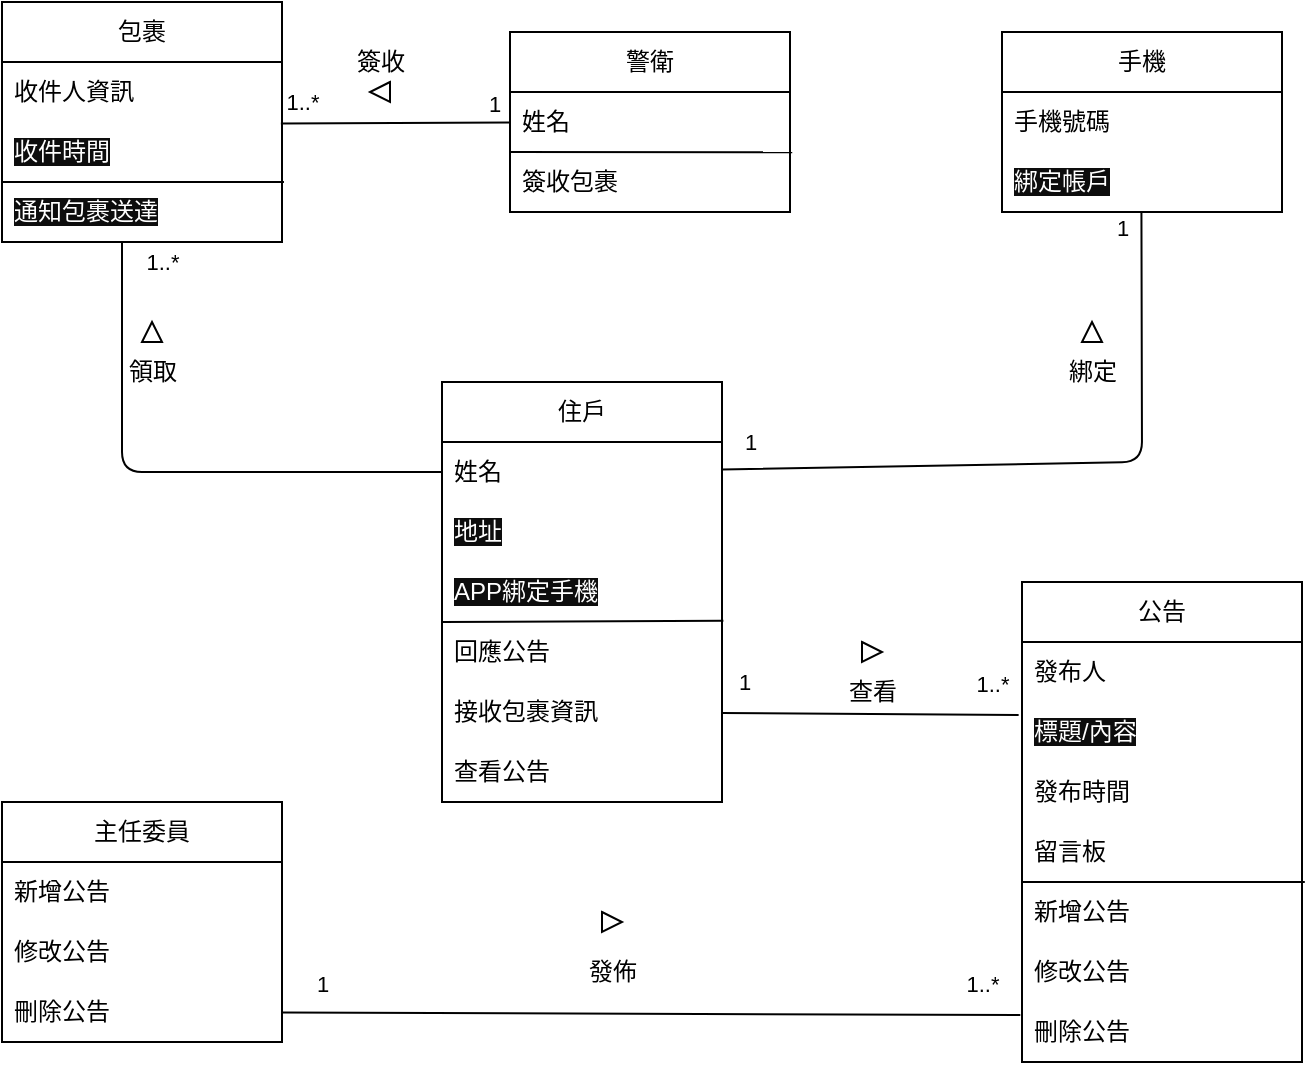 <mxfile>
    <diagram id="4iW3hwym1UzTCL9oYCOh" name="第1頁">
        <mxGraphModel dx="257" dy="459" grid="1" gridSize="10" guides="1" tooltips="1" connect="1" arrows="1" fold="1" page="1" pageScale="1" pageWidth="827" pageHeight="1169" math="0" shadow="0">
            <root>
                <mxCell id="0"/>
                <mxCell id="1" parent="0"/>
                <mxCell id="16" value="住戶" style="swimlane;fontStyle=0;childLayout=stackLayout;horizontal=1;startSize=30;horizontalStack=0;resizeParent=1;resizeParentMax=0;resizeLast=0;collapsible=1;marginBottom=0;whiteSpace=wrap;html=1;" vertex="1" parent="1">
                    <mxGeometry x="310" y="250" width="140" height="210" as="geometry"/>
                </mxCell>
                <mxCell id="17" value="&lt;font style=&quot;font-size: 12px;&quot;&gt;姓名&lt;/font&gt;" style="text;strokeColor=none;fillColor=none;align=left;verticalAlign=middle;spacingLeft=4;spacingRight=4;overflow=hidden;points=[[0,0.5],[1,0.5]];portConstraint=eastwest;rotatable=0;whiteSpace=wrap;html=1;" vertex="1" parent="16">
                    <mxGeometry y="30" width="140" height="30" as="geometry"/>
                </mxCell>
                <mxCell id="18" value="&lt;span style=&quot;color: rgb(255, 255, 255); background-color: rgb(13, 13, 13);&quot;&gt;&lt;font style=&quot;font-size: 12px;&quot;&gt;地址&lt;/font&gt;&lt;/span&gt;" style="text;strokeColor=none;fillColor=none;align=left;verticalAlign=middle;spacingLeft=4;spacingRight=4;overflow=hidden;points=[[0,0.5],[1,0.5]];portConstraint=eastwest;rotatable=0;whiteSpace=wrap;html=1;" vertex="1" parent="16">
                    <mxGeometry y="60" width="140" height="30" as="geometry"/>
                </mxCell>
                <mxCell id="19" value="" style="endArrow=none;html=1;fontFamily=Helvetica;fontSize=14;entryX=1.005;entryY=-0.022;entryDx=0;entryDy=0;entryPerimeter=0;" edge="1" parent="16" target="21">
                    <mxGeometry width="50" height="50" relative="1" as="geometry">
                        <mxPoint y="120" as="sourcePoint"/>
                        <mxPoint x="50" y="70" as="targetPoint"/>
                    </mxGeometry>
                </mxCell>
                <mxCell id="20" value="&lt;span style=&quot;color: rgb(255, 255, 255); background-color: rgb(13, 13, 13);&quot;&gt;&lt;font style=&quot;font-size: 12px;&quot;&gt;APP綁定手機&lt;/font&gt;&lt;/span&gt;" style="text;strokeColor=none;fillColor=none;align=left;verticalAlign=middle;spacingLeft=4;spacingRight=4;overflow=hidden;points=[[0,0.5],[1,0.5]];portConstraint=eastwest;rotatable=0;whiteSpace=wrap;html=1;" vertex="1" parent="16">
                    <mxGeometry y="90" width="140" height="30" as="geometry"/>
                </mxCell>
                <mxCell id="21" value="&lt;font style=&quot;font-size: 12px;&quot;&gt;回應公告&lt;/font&gt;" style="text;strokeColor=none;fillColor=none;align=left;verticalAlign=middle;spacingLeft=4;spacingRight=4;overflow=hidden;points=[[0,0.5],[1,0.5]];portConstraint=eastwest;rotatable=0;whiteSpace=wrap;html=1;" vertex="1" parent="16">
                    <mxGeometry y="120" width="140" height="30" as="geometry"/>
                </mxCell>
                <mxCell id="22" value="&lt;font style=&quot;font-size: 12px;&quot;&gt;接收包裹資訊&lt;/font&gt;" style="text;strokeColor=none;fillColor=none;align=left;verticalAlign=middle;spacingLeft=4;spacingRight=4;overflow=hidden;points=[[0,0.5],[1,0.5]];portConstraint=eastwest;rotatable=0;whiteSpace=wrap;html=1;" vertex="1" parent="16">
                    <mxGeometry y="150" width="140" height="30" as="geometry"/>
                </mxCell>
                <mxCell id="23" value="&lt;font style=&quot;font-size: 12px;&quot;&gt;查看公告&lt;/font&gt;" style="text;strokeColor=none;fillColor=none;align=left;verticalAlign=middle;spacingLeft=4;spacingRight=4;overflow=hidden;points=[[0,0.5],[1,0.5]];portConstraint=eastwest;rotatable=0;whiteSpace=wrap;html=1;" vertex="1" parent="16">
                    <mxGeometry y="180" width="140" height="30" as="geometry"/>
                </mxCell>
                <mxCell id="24" value="公告" style="swimlane;fontStyle=0;childLayout=stackLayout;horizontal=1;startSize=30;horizontalStack=0;resizeParent=1;resizeParentMax=0;resizeLast=0;collapsible=1;marginBottom=0;whiteSpace=wrap;html=1;" vertex="1" parent="1">
                    <mxGeometry x="600" y="350" width="140" height="240" as="geometry"/>
                </mxCell>
                <mxCell id="25" value="&lt;font style=&quot;font-size: 12px;&quot;&gt;發布人&lt;/font&gt;" style="text;strokeColor=none;fillColor=none;align=left;verticalAlign=middle;spacingLeft=4;spacingRight=4;overflow=hidden;points=[[0,0.5],[1,0.5]];portConstraint=eastwest;rotatable=0;whiteSpace=wrap;html=1;" vertex="1" parent="24">
                    <mxGeometry y="30" width="140" height="30" as="geometry"/>
                </mxCell>
                <mxCell id="26" value="&lt;span style=&quot;color: rgb(255, 255, 255); background-color: rgb(13, 13, 13);&quot;&gt;&lt;font style=&quot;font-size: 12px;&quot;&gt;標題/內容&lt;/font&gt;&lt;/span&gt;" style="text;strokeColor=none;fillColor=none;align=left;verticalAlign=middle;spacingLeft=4;spacingRight=4;overflow=hidden;points=[[0,0.5],[1,0.5]];portConstraint=eastwest;rotatable=0;whiteSpace=wrap;html=1;" vertex="1" parent="24">
                    <mxGeometry y="60" width="140" height="30" as="geometry"/>
                </mxCell>
                <mxCell id="27" value="發布時間" style="text;strokeColor=none;fillColor=none;align=left;verticalAlign=middle;spacingLeft=4;spacingRight=4;overflow=hidden;points=[[0,0.5],[1,0.5]];portConstraint=eastwest;rotatable=0;whiteSpace=wrap;html=1;" vertex="1" parent="24">
                    <mxGeometry y="90" width="140" height="30" as="geometry"/>
                </mxCell>
                <mxCell id="111" value="留言板" style="text;strokeColor=none;fillColor=none;align=left;verticalAlign=middle;spacingLeft=4;spacingRight=4;overflow=hidden;points=[[0,0.5],[1,0.5]];portConstraint=eastwest;rotatable=0;whiteSpace=wrap;html=1;" vertex="1" parent="24">
                    <mxGeometry y="120" width="140" height="30" as="geometry"/>
                </mxCell>
                <mxCell id="114" value="" style="endArrow=none;html=1;entryX=1.01;entryY=0;entryDx=0;entryDy=0;entryPerimeter=0;" edge="1" parent="24" target="112">
                    <mxGeometry width="50" height="50" relative="1" as="geometry">
                        <mxPoint y="150" as="sourcePoint"/>
                        <mxPoint x="50" y="100" as="targetPoint"/>
                    </mxGeometry>
                </mxCell>
                <mxCell id="112" value="新增公告" style="text;strokeColor=none;fillColor=none;align=left;verticalAlign=middle;spacingLeft=4;spacingRight=4;overflow=hidden;points=[[0,0.5],[1,0.5]];portConstraint=eastwest;rotatable=0;whiteSpace=wrap;html=1;" vertex="1" parent="24">
                    <mxGeometry y="150" width="140" height="30" as="geometry"/>
                </mxCell>
                <mxCell id="113" value="修改公告" style="text;strokeColor=none;fillColor=none;align=left;verticalAlign=middle;spacingLeft=4;spacingRight=4;overflow=hidden;points=[[0,0.5],[1,0.5]];portConstraint=eastwest;rotatable=0;whiteSpace=wrap;html=1;" vertex="1" parent="24">
                    <mxGeometry y="180" width="140" height="30" as="geometry"/>
                </mxCell>
                <mxCell id="28" value="&lt;font style=&quot;font-size: 12px;&quot;&gt;刪除公告&lt;/font&gt;" style="text;strokeColor=none;fillColor=none;align=left;verticalAlign=middle;spacingLeft=4;spacingRight=4;overflow=hidden;points=[[0,0.5],[1,0.5]];portConstraint=eastwest;rotatable=0;whiteSpace=wrap;html=1;" vertex="1" parent="24">
                    <mxGeometry y="210" width="140" height="30" as="geometry"/>
                </mxCell>
                <mxCell id="40" value="手機" style="swimlane;fontStyle=0;childLayout=stackLayout;horizontal=1;startSize=30;horizontalStack=0;resizeParent=1;resizeParentMax=0;resizeLast=0;collapsible=1;marginBottom=0;whiteSpace=wrap;html=1;" vertex="1" parent="1">
                    <mxGeometry x="590" y="75" width="140" height="90" as="geometry"/>
                </mxCell>
                <mxCell id="41" value="&lt;font style=&quot;font-size: 12px;&quot;&gt;手機號碼&lt;/font&gt;" style="text;strokeColor=none;fillColor=none;align=left;verticalAlign=middle;spacingLeft=4;spacingRight=4;overflow=hidden;points=[[0,0.5],[1,0.5]];portConstraint=eastwest;rotatable=0;whiteSpace=wrap;html=1;" vertex="1" parent="40">
                    <mxGeometry y="30" width="140" height="30" as="geometry"/>
                </mxCell>
                <mxCell id="42" value="&lt;span style=&quot;color: rgb(255, 255, 255); background-color: rgb(13, 13, 13);&quot;&gt;&lt;font style=&quot;font-size: 12px;&quot;&gt;綁定帳戶&lt;/font&gt;&lt;/span&gt;" style="text;strokeColor=none;fillColor=none;align=left;verticalAlign=middle;spacingLeft=4;spacingRight=4;overflow=hidden;points=[[0,0.5],[1,0.5]];portConstraint=eastwest;rotatable=0;whiteSpace=wrap;html=1;" vertex="1" parent="40">
                    <mxGeometry y="60" width="140" height="30" as="geometry"/>
                </mxCell>
                <mxCell id="99" style="edgeStyle=none;html=1;entryX=0.996;entryY=0.024;entryDx=0;entryDy=0;entryPerimeter=0;endArrow=none;endFill=0;" edge="1" parent="1" source="44" target="94">
                    <mxGeometry relative="1" as="geometry"/>
                </mxCell>
                <mxCell id="101" value="1" style="edgeLabel;html=1;align=center;verticalAlign=middle;resizable=0;points=[];" vertex="1" connectable="0" parent="99">
                    <mxGeometry x="-0.858" relative="1" as="geometry">
                        <mxPoint y="-10" as="offset"/>
                    </mxGeometry>
                </mxCell>
                <mxCell id="102" value="1..*" style="edgeLabel;html=1;align=center;verticalAlign=middle;resizable=0;points=[];" vertex="1" connectable="0" parent="99">
                    <mxGeometry x="0.892" y="-1" relative="1" as="geometry">
                        <mxPoint x="4" y="-10" as="offset"/>
                    </mxGeometry>
                </mxCell>
                <mxCell id="44" value="警衛" style="swimlane;fontStyle=0;childLayout=stackLayout;horizontal=1;startSize=30;horizontalStack=0;resizeParent=1;resizeParentMax=0;resizeLast=0;collapsible=1;marginBottom=0;whiteSpace=wrap;html=1;" vertex="1" parent="1">
                    <mxGeometry x="344" y="75" width="140" height="90" as="geometry"/>
                </mxCell>
                <mxCell id="98" value="" style="endArrow=none;html=1;entryX=1.008;entryY=0.006;entryDx=0;entryDy=0;entryPerimeter=0;" edge="1" parent="44" target="96">
                    <mxGeometry width="50" height="50" relative="1" as="geometry">
                        <mxPoint y="60" as="sourcePoint"/>
                        <mxPoint x="50" y="10" as="targetPoint"/>
                    </mxGeometry>
                </mxCell>
                <mxCell id="97" value="姓名" style="text;strokeColor=none;fillColor=none;align=left;verticalAlign=middle;spacingLeft=4;spacingRight=4;overflow=hidden;points=[[0,0.5],[1,0.5]];portConstraint=eastwest;rotatable=0;whiteSpace=wrap;html=1;" vertex="1" parent="44">
                    <mxGeometry y="30" width="140" height="30" as="geometry"/>
                </mxCell>
                <mxCell id="96" value="簽收包裹" style="text;strokeColor=none;fillColor=none;align=left;verticalAlign=middle;spacingLeft=4;spacingRight=4;overflow=hidden;points=[[0,0.5],[1,0.5]];portConstraint=eastwest;rotatable=0;whiteSpace=wrap;html=1;" vertex="1" parent="44">
                    <mxGeometry y="60" width="140" height="30" as="geometry"/>
                </mxCell>
                <mxCell id="46" value="包裹" style="swimlane;fontStyle=0;childLayout=stackLayout;horizontal=1;startSize=30;horizontalStack=0;resizeParent=1;resizeParentMax=0;resizeLast=0;collapsible=1;marginBottom=0;whiteSpace=wrap;html=1;" vertex="1" parent="1">
                    <mxGeometry x="90" y="60" width="140" height="120" as="geometry"/>
                </mxCell>
                <mxCell id="47" value="&lt;font style=&quot;font-size: 12px;&quot;&gt;收件人資訊&lt;/font&gt;" style="text;strokeColor=none;fillColor=none;align=left;verticalAlign=middle;spacingLeft=4;spacingRight=4;overflow=hidden;points=[[0,0.5],[1,0.5]];portConstraint=eastwest;rotatable=0;whiteSpace=wrap;html=1;" vertex="1" parent="46">
                    <mxGeometry y="30" width="140" height="30" as="geometry"/>
                </mxCell>
                <mxCell id="95" value="" style="endArrow=none;html=1;entryX=1.007;entryY=1;entryDx=0;entryDy=0;entryPerimeter=0;" edge="1" parent="46" target="94">
                    <mxGeometry width="50" height="50" relative="1" as="geometry">
                        <mxPoint y="90" as="sourcePoint"/>
                        <mxPoint x="50" y="40" as="targetPoint"/>
                    </mxGeometry>
                </mxCell>
                <mxCell id="94" value="&lt;span style=&quot;color: rgb(255, 255, 255); background-color: rgb(13, 13, 13);&quot;&gt;收件時間&lt;/span&gt;" style="text;strokeColor=none;fillColor=none;align=left;verticalAlign=middle;spacingLeft=4;spacingRight=4;overflow=hidden;points=[[0,0.5],[1,0.5]];portConstraint=eastwest;rotatable=0;whiteSpace=wrap;html=1;" vertex="1" parent="46">
                    <mxGeometry y="60" width="140" height="30" as="geometry"/>
                </mxCell>
                <mxCell id="48" value="&lt;font color=&quot;#ffffff&quot;&gt;&lt;span style=&quot;background-color: rgb(13, 13, 13);&quot;&gt;通知包裹送達&lt;/span&gt;&lt;/font&gt;" style="text;strokeColor=none;fillColor=none;align=left;verticalAlign=middle;spacingLeft=4;spacingRight=4;overflow=hidden;points=[[0,0.5],[1,0.5]];portConstraint=eastwest;rotatable=0;whiteSpace=wrap;html=1;" vertex="1" parent="46">
                    <mxGeometry y="90" width="140" height="30" as="geometry"/>
                </mxCell>
                <mxCell id="53" value="主任委員" style="swimlane;fontStyle=0;childLayout=stackLayout;horizontal=1;startSize=30;horizontalStack=0;resizeParent=1;resizeParentMax=0;resizeLast=0;collapsible=1;marginBottom=0;whiteSpace=wrap;html=1;" vertex="1" parent="1">
                    <mxGeometry x="90" y="460" width="140" height="120" as="geometry"/>
                </mxCell>
                <mxCell id="54" value="新增公告" style="text;strokeColor=none;fillColor=none;align=left;verticalAlign=middle;spacingLeft=4;spacingRight=4;overflow=hidden;points=[[0,0.5],[1,0.5]];portConstraint=eastwest;rotatable=0;whiteSpace=wrap;html=1;" vertex="1" parent="53">
                    <mxGeometry y="30" width="140" height="30" as="geometry"/>
                </mxCell>
                <mxCell id="55" value="修改公告" style="text;strokeColor=none;fillColor=none;align=left;verticalAlign=middle;spacingLeft=4;spacingRight=4;overflow=hidden;points=[[0,0.5],[1,0.5]];portConstraint=eastwest;rotatable=0;whiteSpace=wrap;html=1;" vertex="1" parent="53">
                    <mxGeometry y="60" width="140" height="30" as="geometry"/>
                </mxCell>
                <mxCell id="56" value="刪除公告" style="text;strokeColor=none;fillColor=none;align=left;verticalAlign=middle;spacingLeft=4;spacingRight=4;overflow=hidden;points=[[0,0.5],[1,0.5]];portConstraint=eastwest;rotatable=0;whiteSpace=wrap;html=1;" vertex="1" parent="53">
                    <mxGeometry y="90" width="140" height="30" as="geometry"/>
                </mxCell>
                <mxCell id="103" value="" style="triangle;whiteSpace=wrap;html=1;flipH=1;" vertex="1" parent="1">
                    <mxGeometry x="274" y="100" width="10" height="10" as="geometry"/>
                </mxCell>
                <mxCell id="104" value="簽收" style="text;html=1;align=center;verticalAlign=middle;resizable=0;points=[];autosize=1;strokeColor=none;fillColor=none;" vertex="1" parent="1">
                    <mxGeometry x="254" y="75" width="50" height="30" as="geometry"/>
                </mxCell>
                <mxCell id="107" style="edgeStyle=none;html=1;endArrow=none;endFill=0;" edge="1" parent="1" source="17">
                    <mxGeometry relative="1" as="geometry">
                        <mxPoint x="150" y="180" as="targetPoint"/>
                        <Array as="points">
                            <mxPoint x="150" y="295"/>
                        </Array>
                    </mxGeometry>
                </mxCell>
                <mxCell id="108" value="1..*" style="edgeLabel;html=1;align=center;verticalAlign=middle;resizable=0;points=[];" vertex="1" connectable="0" parent="107">
                    <mxGeometry x="0.919" y="1" relative="1" as="geometry">
                        <mxPoint x="21" y="-1" as="offset"/>
                    </mxGeometry>
                </mxCell>
                <mxCell id="109" value="" style="triangle;whiteSpace=wrap;html=1;flipH=1;rotation=90;" vertex="1" parent="1">
                    <mxGeometry x="160" y="220" width="10" height="10" as="geometry"/>
                </mxCell>
                <mxCell id="110" value="領取" style="text;html=1;align=center;verticalAlign=middle;resizable=0;points=[];autosize=1;strokeColor=none;fillColor=none;" vertex="1" parent="1">
                    <mxGeometry x="140" y="230" width="50" height="30" as="geometry"/>
                </mxCell>
                <mxCell id="116" style="edgeStyle=none;html=1;endArrow=none;endFill=0;entryX=0.498;entryY=1.011;entryDx=0;entryDy=0;entryPerimeter=0;" edge="1" parent="1" source="17" target="42">
                    <mxGeometry relative="1" as="geometry">
                        <mxPoint x="660" y="170" as="targetPoint"/>
                        <Array as="points">
                            <mxPoint x="660" y="290"/>
                        </Array>
                    </mxGeometry>
                </mxCell>
                <mxCell id="118" value="1" style="edgeLabel;html=1;align=center;verticalAlign=middle;resizable=0;points=[];" vertex="1" connectable="0" parent="116">
                    <mxGeometry x="0.957" relative="1" as="geometry">
                        <mxPoint x="-10" as="offset"/>
                    </mxGeometry>
                </mxCell>
                <mxCell id="119" value="1" style="edgeLabel;html=1;align=center;verticalAlign=middle;resizable=0;points=[];" vertex="1" connectable="0" parent="116">
                    <mxGeometry x="-0.919" relative="1" as="geometry">
                        <mxPoint y="-14" as="offset"/>
                    </mxGeometry>
                </mxCell>
                <mxCell id="120" value="綁定" style="text;html=1;align=center;verticalAlign=middle;resizable=0;points=[];autosize=1;strokeColor=none;fillColor=none;" vertex="1" parent="1">
                    <mxGeometry x="610" y="230" width="50" height="30" as="geometry"/>
                </mxCell>
                <mxCell id="122" value="" style="triangle;whiteSpace=wrap;html=1;flipH=1;rotation=90;" vertex="1" parent="1">
                    <mxGeometry x="630" y="220" width="10" height="10" as="geometry"/>
                </mxCell>
                <mxCell id="125" style="edgeStyle=none;html=1;entryX=-0.012;entryY=0.217;entryDx=0;entryDy=0;entryPerimeter=0;endArrow=none;endFill=0;" edge="1" parent="1" source="22" target="26">
                    <mxGeometry relative="1" as="geometry"/>
                </mxCell>
                <mxCell id="126" value="1" style="edgeLabel;html=1;align=center;verticalAlign=middle;resizable=0;points=[];" vertex="1" connectable="0" parent="125">
                    <mxGeometry x="-0.85" y="2" relative="1" as="geometry">
                        <mxPoint y="-14" as="offset"/>
                    </mxGeometry>
                </mxCell>
                <mxCell id="127" value="1..*" style="edgeLabel;html=1;align=center;verticalAlign=middle;resizable=0;points=[];" vertex="1" connectable="0" parent="125">
                    <mxGeometry x="0.815" y="1" relative="1" as="geometry">
                        <mxPoint y="-15" as="offset"/>
                    </mxGeometry>
                </mxCell>
                <mxCell id="128" value="" style="triangle;whiteSpace=wrap;html=1;flipH=0;" vertex="1" parent="1">
                    <mxGeometry x="520" y="380" width="10" height="10" as="geometry"/>
                </mxCell>
                <mxCell id="129" value="查看" style="text;html=1;align=center;verticalAlign=middle;resizable=0;points=[];autosize=1;strokeColor=none;fillColor=none;" vertex="1" parent="1">
                    <mxGeometry x="500" y="390" width="50" height="30" as="geometry"/>
                </mxCell>
                <mxCell id="130" style="edgeStyle=none;html=1;entryX=-0.006;entryY=0.217;entryDx=0;entryDy=0;entryPerimeter=0;endArrow=none;endFill=0;" edge="1" parent="1" source="56" target="28">
                    <mxGeometry relative="1" as="geometry"/>
                </mxCell>
                <mxCell id="131" value="1..*" style="edgeLabel;html=1;align=center;verticalAlign=middle;resizable=0;points=[];" vertex="1" connectable="0" parent="130">
                    <mxGeometry x="0.828" y="3" relative="1" as="geometry">
                        <mxPoint x="12" y="-13" as="offset"/>
                    </mxGeometry>
                </mxCell>
                <mxCell id="132" value="1" style="edgeLabel;html=1;align=center;verticalAlign=middle;resizable=0;points=[];" vertex="1" connectable="0" parent="130">
                    <mxGeometry x="-0.923" y="2" relative="1" as="geometry">
                        <mxPoint x="6" y="-13" as="offset"/>
                    </mxGeometry>
                </mxCell>
                <mxCell id="133" value="發佈" style="text;html=1;align=center;verticalAlign=middle;resizable=0;points=[];autosize=1;strokeColor=none;fillColor=none;" vertex="1" parent="1">
                    <mxGeometry x="370" y="530" width="50" height="30" as="geometry"/>
                </mxCell>
                <mxCell id="134" value="" style="triangle;whiteSpace=wrap;html=1;flipH=0;" vertex="1" parent="1">
                    <mxGeometry x="390" y="515" width="10" height="10" as="geometry"/>
                </mxCell>
            </root>
        </mxGraphModel>
    </diagram>
</mxfile>